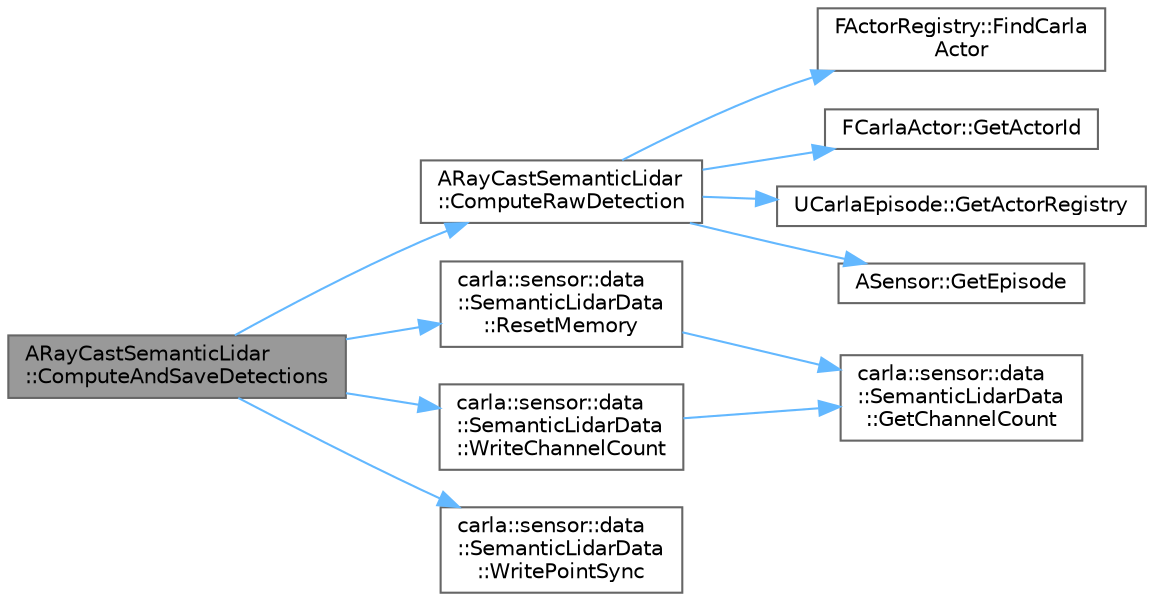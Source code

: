 digraph "ARayCastSemanticLidar::ComputeAndSaveDetections"
{
 // INTERACTIVE_SVG=YES
 // LATEX_PDF_SIZE
  bgcolor="transparent";
  edge [fontname=Helvetica,fontsize=10,labelfontname=Helvetica,labelfontsize=10];
  node [fontname=Helvetica,fontsize=10,shape=box,height=0.2,width=0.4];
  rankdir="LR";
  Node1 [id="Node000001",label="ARayCastSemanticLidar\l::ComputeAndSaveDetections",height=0.2,width=0.4,color="gray40", fillcolor="grey60", style="filled", fontcolor="black",tooltip="This method uses all the saved FHitResults, compute the RawDetections and then send it to the LidarDa..."];
  Node1 -> Node2 [id="edge1_Node000001_Node000002",color="steelblue1",style="solid",tooltip=" "];
  Node2 [id="Node000002",label="ARayCastSemanticLidar\l::ComputeRawDetection",height=0.2,width=0.4,color="grey40", fillcolor="white", style="filled",URL="$d8/d15/classARayCastSemanticLidar.html#a9b240e26d15f17ca30654c39e3f23935",tooltip="Compute all raw detection information"];
  Node2 -> Node3 [id="edge2_Node000002_Node000003",color="steelblue1",style="solid",tooltip=" "];
  Node3 [id="Node000003",label="FActorRegistry::FindCarla\lActor",height=0.2,width=0.4,color="grey40", fillcolor="white", style="filled",URL="$df/db5/classFActorRegistry.html#aad0e91aea1c0849ca9917af82d4ec0d1",tooltip=" "];
  Node2 -> Node4 [id="edge3_Node000002_Node000004",color="steelblue1",style="solid",tooltip=" "];
  Node4 [id="Node000004",label="FCarlaActor::GetActorId",height=0.2,width=0.4,color="grey40", fillcolor="white", style="filled",URL="$dc/dde/classFCarlaActor.html#aca3d1a4bfcb5e0ae1974b7206933d665",tooltip=" "];
  Node2 -> Node5 [id="edge4_Node000002_Node000005",color="steelblue1",style="solid",tooltip=" "];
  Node5 [id="Node000005",label="UCarlaEpisode::GetActorRegistry",height=0.2,width=0.4,color="grey40", fillcolor="white", style="filled",URL="$dc/d84/classUCarlaEpisode.html#acd82b87ea8d4e7d815922614e6e245ef",tooltip=" "];
  Node2 -> Node6 [id="edge5_Node000002_Node000006",color="steelblue1",style="solid",tooltip=" "];
  Node6 [id="Node000006",label="ASensor::GetEpisode",height=0.2,width=0.4,color="grey40", fillcolor="white", style="filled",URL="$d3/d01/classASensor.html#adfbd2b80613e8936e27f29436d62812c",tooltip=" "];
  Node1 -> Node7 [id="edge6_Node000001_Node000007",color="steelblue1",style="solid",tooltip=" "];
  Node7 [id="Node000007",label="carla::sensor::data\l::SemanticLidarData\l::ResetMemory",height=0.2,width=0.4,color="grey40", fillcolor="white", style="filled",URL="$d9/d27/classcarla_1_1sensor_1_1data_1_1SemanticLidarData.html#a23bc8131f054d14ec065d6df84c7c121",tooltip=" "];
  Node7 -> Node8 [id="edge7_Node000007_Node000008",color="steelblue1",style="solid",tooltip=" "];
  Node8 [id="Node000008",label="carla::sensor::data\l::SemanticLidarData\l::GetChannelCount",height=0.2,width=0.4,color="grey40", fillcolor="white", style="filled",URL="$d9/d27/classcarla_1_1sensor_1_1data_1_1SemanticLidarData.html#a432e1ad9a42f6469c4fea8b68cbca3b2",tooltip=" "];
  Node1 -> Node9 [id="edge8_Node000001_Node000009",color="steelblue1",style="solid",tooltip=" "];
  Node9 [id="Node000009",label="carla::sensor::data\l::SemanticLidarData\l::WriteChannelCount",height=0.2,width=0.4,color="grey40", fillcolor="white", style="filled",URL="$d9/d27/classcarla_1_1sensor_1_1data_1_1SemanticLidarData.html#a0a138b447dea31ffa9256b2d2314d5f4",tooltip=" "];
  Node9 -> Node8 [id="edge9_Node000009_Node000008",color="steelblue1",style="solid",tooltip=" "];
  Node1 -> Node10 [id="edge10_Node000001_Node000010",color="steelblue1",style="solid",tooltip=" "];
  Node10 [id="Node000010",label="carla::sensor::data\l::SemanticLidarData\l::WritePointSync",height=0.2,width=0.4,color="grey40", fillcolor="white", style="filled",URL="$d9/d27/classcarla_1_1sensor_1_1data_1_1SemanticLidarData.html#aa7e40c05ed9cc6700f690d40577ab206",tooltip=" "];
}
